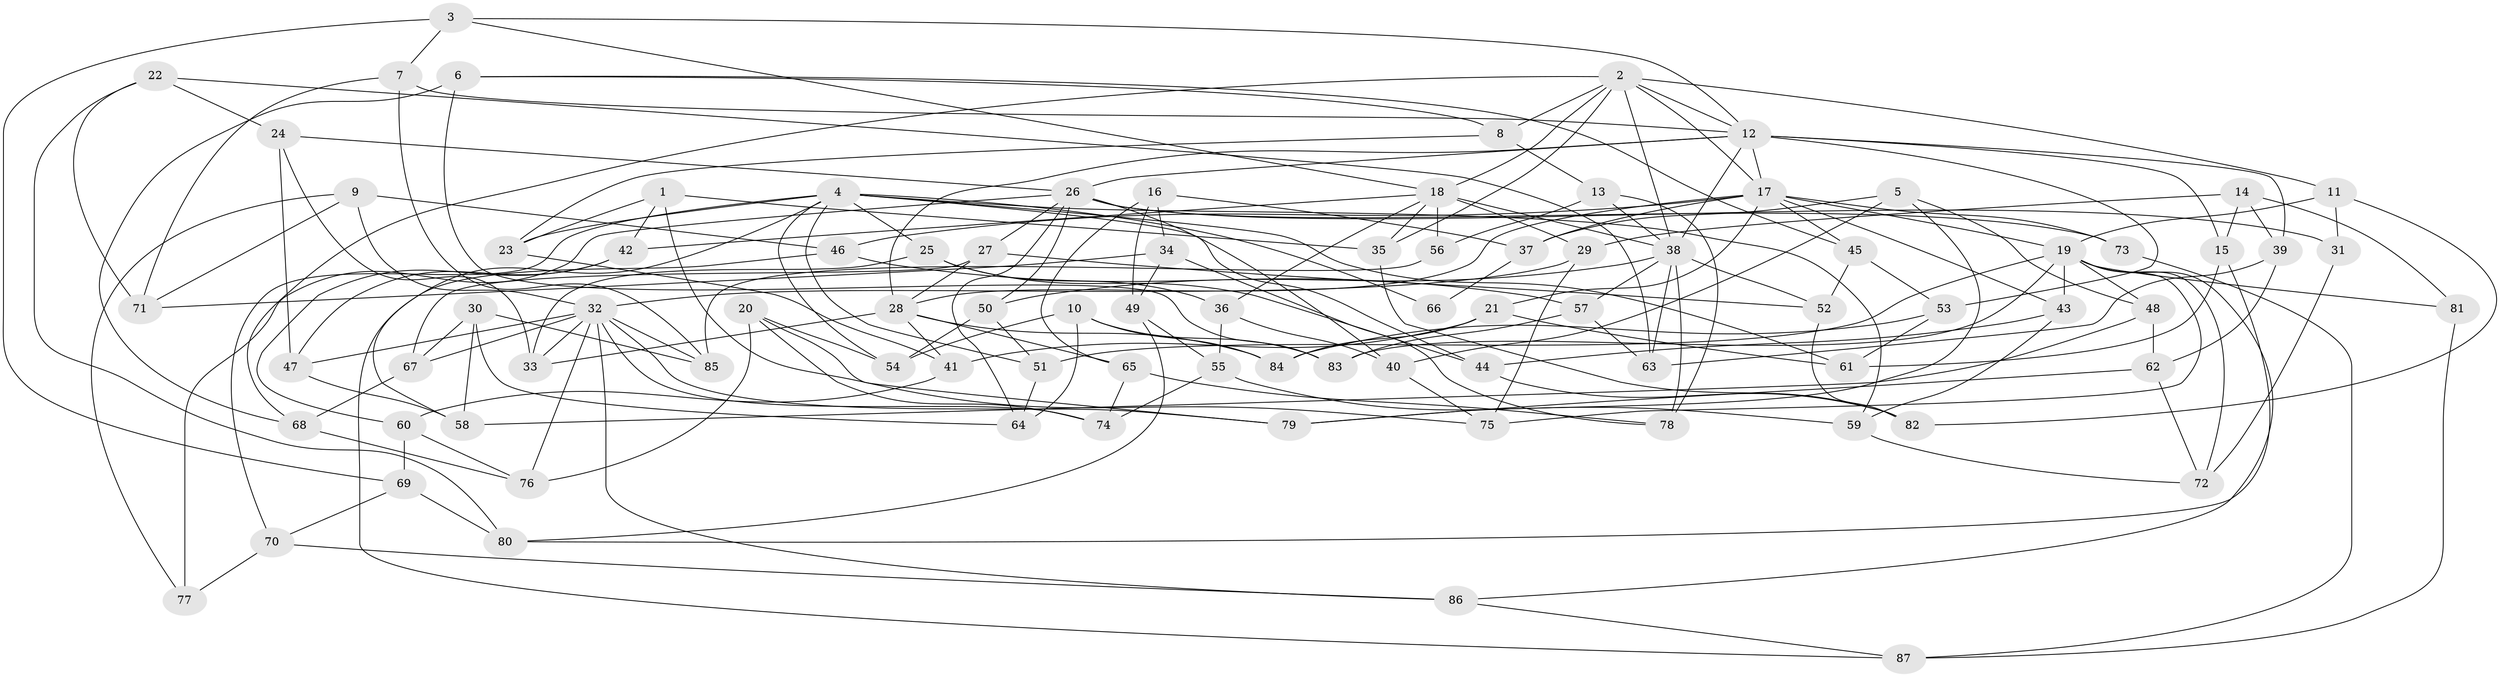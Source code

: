 // original degree distribution, {4: 1.0}
// Generated by graph-tools (version 1.1) at 2025/53/03/04/25 22:53:47]
// undirected, 87 vertices, 196 edges
graph export_dot {
  node [color=gray90,style=filled];
  1;
  2;
  3;
  4;
  5;
  6;
  7;
  8;
  9;
  10;
  11;
  12;
  13;
  14;
  15;
  16;
  17;
  18;
  19;
  20;
  21;
  22;
  23;
  24;
  25;
  26;
  27;
  28;
  29;
  30;
  31;
  32;
  33;
  34;
  35;
  36;
  37;
  38;
  39;
  40;
  41;
  42;
  43;
  44;
  45;
  46;
  47;
  48;
  49;
  50;
  51;
  52;
  53;
  54;
  55;
  56;
  57;
  58;
  59;
  60;
  61;
  62;
  63;
  64;
  65;
  66;
  67;
  68;
  69;
  70;
  71;
  72;
  73;
  74;
  75;
  76;
  77;
  78;
  79;
  80;
  81;
  82;
  83;
  84;
  85;
  86;
  87;
  1 -- 23 [weight=1.0];
  1 -- 35 [weight=1.0];
  1 -- 42 [weight=1.0];
  1 -- 75 [weight=1.0];
  2 -- 8 [weight=1.0];
  2 -- 11 [weight=1.0];
  2 -- 12 [weight=1.0];
  2 -- 17 [weight=2.0];
  2 -- 18 [weight=2.0];
  2 -- 35 [weight=1.0];
  2 -- 38 [weight=1.0];
  2 -- 68 [weight=1.0];
  3 -- 7 [weight=1.0];
  3 -- 12 [weight=1.0];
  3 -- 18 [weight=1.0];
  3 -- 69 [weight=1.0];
  4 -- 23 [weight=1.0];
  4 -- 25 [weight=1.0];
  4 -- 44 [weight=1.0];
  4 -- 51 [weight=1.0];
  4 -- 54 [weight=1.0];
  4 -- 58 [weight=1.0];
  4 -- 59 [weight=1.0];
  4 -- 61 [weight=1.0];
  4 -- 66 [weight=3.0];
  4 -- 70 [weight=1.0];
  5 -- 37 [weight=1.0];
  5 -- 40 [weight=1.0];
  5 -- 48 [weight=1.0];
  5 -- 79 [weight=1.0];
  6 -- 8 [weight=1.0];
  6 -- 45 [weight=1.0];
  6 -- 68 [weight=1.0];
  6 -- 83 [weight=1.0];
  7 -- 12 [weight=1.0];
  7 -- 71 [weight=1.0];
  7 -- 85 [weight=1.0];
  8 -- 13 [weight=1.0];
  8 -- 23 [weight=1.0];
  9 -- 32 [weight=1.0];
  9 -- 46 [weight=1.0];
  9 -- 71 [weight=1.0];
  9 -- 77 [weight=1.0];
  10 -- 54 [weight=1.0];
  10 -- 64 [weight=1.0];
  10 -- 83 [weight=1.0];
  10 -- 84 [weight=1.0];
  11 -- 19 [weight=1.0];
  11 -- 31 [weight=1.0];
  11 -- 82 [weight=1.0];
  12 -- 15 [weight=1.0];
  12 -- 17 [weight=1.0];
  12 -- 26 [weight=1.0];
  12 -- 28 [weight=2.0];
  12 -- 38 [weight=2.0];
  12 -- 39 [weight=1.0];
  12 -- 53 [weight=1.0];
  13 -- 38 [weight=1.0];
  13 -- 56 [weight=1.0];
  13 -- 78 [weight=1.0];
  14 -- 15 [weight=1.0];
  14 -- 29 [weight=1.0];
  14 -- 39 [weight=1.0];
  14 -- 81 [weight=1.0];
  15 -- 61 [weight=1.0];
  15 -- 80 [weight=1.0];
  16 -- 34 [weight=1.0];
  16 -- 37 [weight=1.0];
  16 -- 49 [weight=1.0];
  16 -- 65 [weight=1.0];
  17 -- 19 [weight=2.0];
  17 -- 21 [weight=1.0];
  17 -- 28 [weight=1.0];
  17 -- 37 [weight=1.0];
  17 -- 43 [weight=1.0];
  17 -- 45 [weight=1.0];
  17 -- 46 [weight=1.0];
  17 -- 73 [weight=1.0];
  18 -- 29 [weight=1.0];
  18 -- 35 [weight=1.0];
  18 -- 36 [weight=1.0];
  18 -- 38 [weight=1.0];
  18 -- 42 [weight=1.0];
  18 -- 56 [weight=2.0];
  19 -- 43 [weight=1.0];
  19 -- 48 [weight=1.0];
  19 -- 51 [weight=1.0];
  19 -- 72 [weight=1.0];
  19 -- 75 [weight=1.0];
  19 -- 81 [weight=2.0];
  19 -- 83 [weight=1.0];
  19 -- 86 [weight=1.0];
  20 -- 54 [weight=1.0];
  20 -- 74 [weight=1.0];
  20 -- 76 [weight=1.0];
  20 -- 79 [weight=1.0];
  21 -- 41 [weight=1.0];
  21 -- 61 [weight=1.0];
  21 -- 84 [weight=1.0];
  22 -- 24 [weight=1.0];
  22 -- 63 [weight=1.0];
  22 -- 71 [weight=1.0];
  22 -- 80 [weight=1.0];
  23 -- 41 [weight=1.0];
  24 -- 26 [weight=1.0];
  24 -- 33 [weight=1.0];
  24 -- 47 [weight=1.0];
  25 -- 33 [weight=1.0];
  25 -- 36 [weight=1.0];
  25 -- 44 [weight=1.0];
  26 -- 27 [weight=1.0];
  26 -- 31 [weight=2.0];
  26 -- 40 [weight=1.0];
  26 -- 50 [weight=1.0];
  26 -- 64 [weight=1.0];
  26 -- 73 [weight=2.0];
  26 -- 77 [weight=2.0];
  27 -- 28 [weight=1.0];
  27 -- 52 [weight=1.0];
  27 -- 67 [weight=1.0];
  28 -- 33 [weight=1.0];
  28 -- 41 [weight=1.0];
  28 -- 65 [weight=1.0];
  28 -- 84 [weight=1.0];
  29 -- 32 [weight=1.0];
  29 -- 75 [weight=1.0];
  30 -- 58 [weight=1.0];
  30 -- 64 [weight=1.0];
  30 -- 67 [weight=1.0];
  30 -- 85 [weight=1.0];
  31 -- 72 [weight=1.0];
  32 -- 33 [weight=1.0];
  32 -- 47 [weight=1.0];
  32 -- 67 [weight=1.0];
  32 -- 74 [weight=1.0];
  32 -- 76 [weight=1.0];
  32 -- 79 [weight=1.0];
  32 -- 85 [weight=1.0];
  32 -- 86 [weight=1.0];
  34 -- 49 [weight=1.0];
  34 -- 71 [weight=1.0];
  34 -- 78 [weight=1.0];
  35 -- 82 [weight=1.0];
  36 -- 40 [weight=1.0];
  36 -- 55 [weight=1.0];
  37 -- 66 [weight=1.0];
  38 -- 50 [weight=1.0];
  38 -- 52 [weight=1.0];
  38 -- 57 [weight=1.0];
  38 -- 63 [weight=1.0];
  38 -- 78 [weight=1.0];
  39 -- 62 [weight=1.0];
  39 -- 63 [weight=1.0];
  40 -- 75 [weight=1.0];
  41 -- 60 [weight=1.0];
  42 -- 47 [weight=1.0];
  42 -- 60 [weight=1.0];
  43 -- 44 [weight=1.0];
  43 -- 59 [weight=1.0];
  44 -- 82 [weight=1.0];
  45 -- 52 [weight=1.0];
  45 -- 53 [weight=1.0];
  46 -- 57 [weight=1.0];
  46 -- 87 [weight=1.0];
  47 -- 58 [weight=1.0];
  48 -- 58 [weight=1.0];
  48 -- 62 [weight=1.0];
  49 -- 55 [weight=1.0];
  49 -- 80 [weight=1.0];
  50 -- 51 [weight=1.0];
  50 -- 54 [weight=1.0];
  51 -- 64 [weight=1.0];
  52 -- 82 [weight=1.0];
  53 -- 61 [weight=1.0];
  53 -- 84 [weight=1.0];
  55 -- 59 [weight=1.0];
  55 -- 74 [weight=1.0];
  56 -- 85 [weight=1.0];
  57 -- 63 [weight=1.0];
  57 -- 83 [weight=1.0];
  59 -- 72 [weight=1.0];
  60 -- 69 [weight=1.0];
  60 -- 76 [weight=1.0];
  62 -- 72 [weight=1.0];
  62 -- 79 [weight=1.0];
  65 -- 74 [weight=1.0];
  65 -- 78 [weight=1.0];
  67 -- 68 [weight=1.0];
  68 -- 76 [weight=1.0];
  69 -- 70 [weight=1.0];
  69 -- 80 [weight=1.0];
  70 -- 77 [weight=1.0];
  70 -- 86 [weight=1.0];
  73 -- 87 [weight=1.0];
  81 -- 87 [weight=1.0];
  86 -- 87 [weight=1.0];
}
